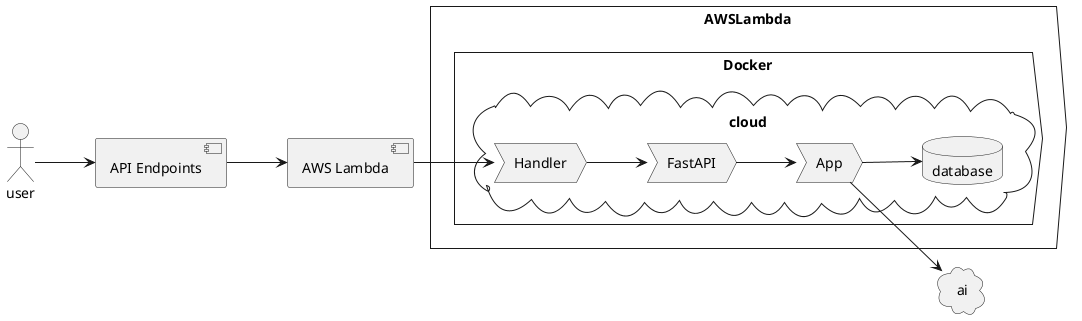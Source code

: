 @startuml
left to right direction

:user: as u

component [API Endpoints] as api
component [AWS Lambda] as lambda

cloud ai

action AWSLambda {
    action Docker {
    cloud cloud {
        process Handler as handler
        process FastAPI as fastapi
        process App as app
        database database as db    
        handler --> fastapi
        fastapi --> app
        app --> db
        app --> ai

    }

    u --> api
    api --> lambda
    lambda --> handler
    }
}


@enduml